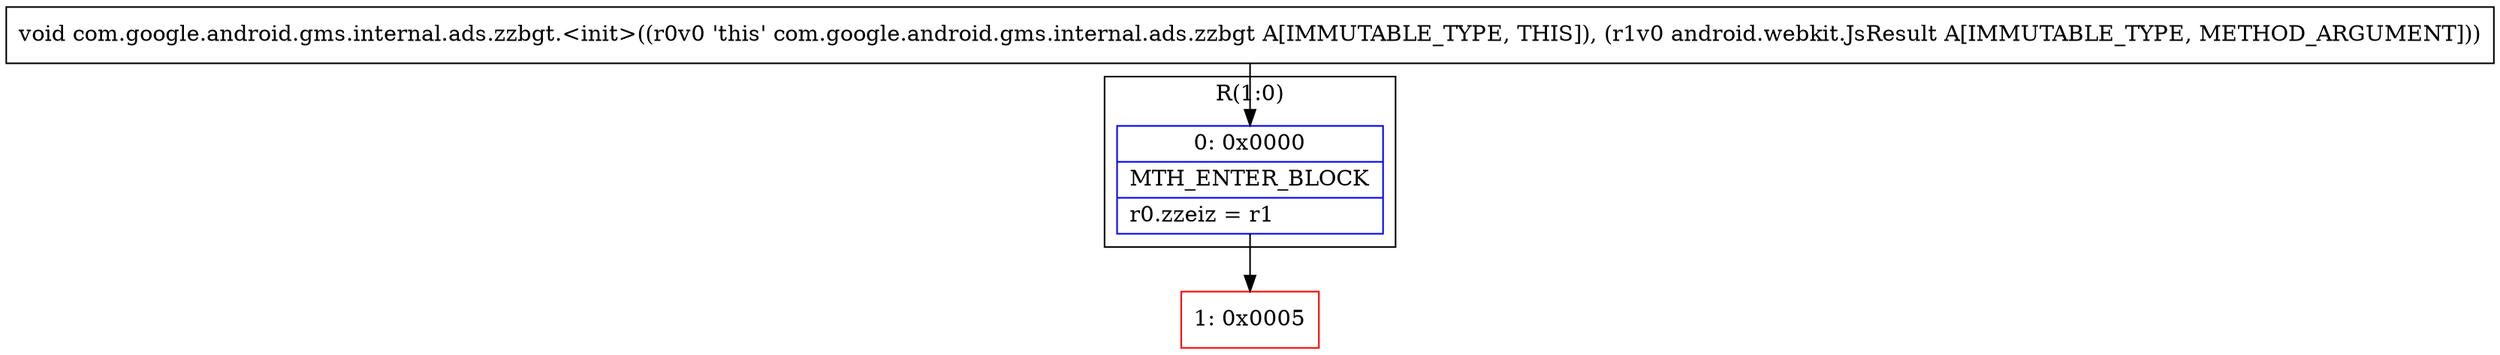 digraph "CFG forcom.google.android.gms.internal.ads.zzbgt.\<init\>(Landroid\/webkit\/JsResult;)V" {
subgraph cluster_Region_20034371 {
label = "R(1:0)";
node [shape=record,color=blue];
Node_0 [shape=record,label="{0\:\ 0x0000|MTH_ENTER_BLOCK\l|r0.zzeiz = r1\l}"];
}
Node_1 [shape=record,color=red,label="{1\:\ 0x0005}"];
MethodNode[shape=record,label="{void com.google.android.gms.internal.ads.zzbgt.\<init\>((r0v0 'this' com.google.android.gms.internal.ads.zzbgt A[IMMUTABLE_TYPE, THIS]), (r1v0 android.webkit.JsResult A[IMMUTABLE_TYPE, METHOD_ARGUMENT])) }"];
MethodNode -> Node_0;
Node_0 -> Node_1;
}


